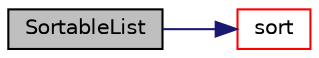 digraph "SortableList"
{
  bgcolor="transparent";
  edge [fontname="Helvetica",fontsize="10",labelfontname="Helvetica",labelfontsize="10"];
  node [fontname="Helvetica",fontsize="10",shape=record];
  rankdir="LR";
  Node1 [label="SortableList",height=0.2,width=0.4,color="black", fillcolor="grey75", style="filled", fontcolor="black"];
  Node1 -> Node2 [color="midnightblue",fontsize="10",style="solid",fontname="Helvetica"];
  Node2 [label="sort",height=0.2,width=0.4,color="red",URL="$a02451.html#a47fdc9eea42b6975cdc835bb2e08810e",tooltip="(stable) sort the list (if changed after construction time) "];
}
